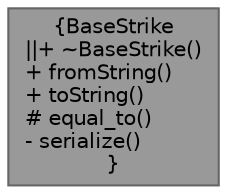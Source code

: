 digraph "BaseStrike"
{
 // INTERACTIVE_SVG=YES
 // LATEX_PDF_SIZE
  bgcolor="transparent";
  edge [fontname=Helvetica,fontsize=10,labelfontname=Helvetica,labelfontsize=10];
  node [fontname=Helvetica,fontsize=10,shape=box,height=0.2,width=0.4];
  Node1 [label="{BaseStrike\n||+ ~BaseStrike()\l+ fromString()\l+ toString()\l# equal_to()\l- serialize()\l}",height=0.2,width=0.4,color="gray40", fillcolor="grey60", style="filled", fontcolor="black",tooltip=" "];
}
